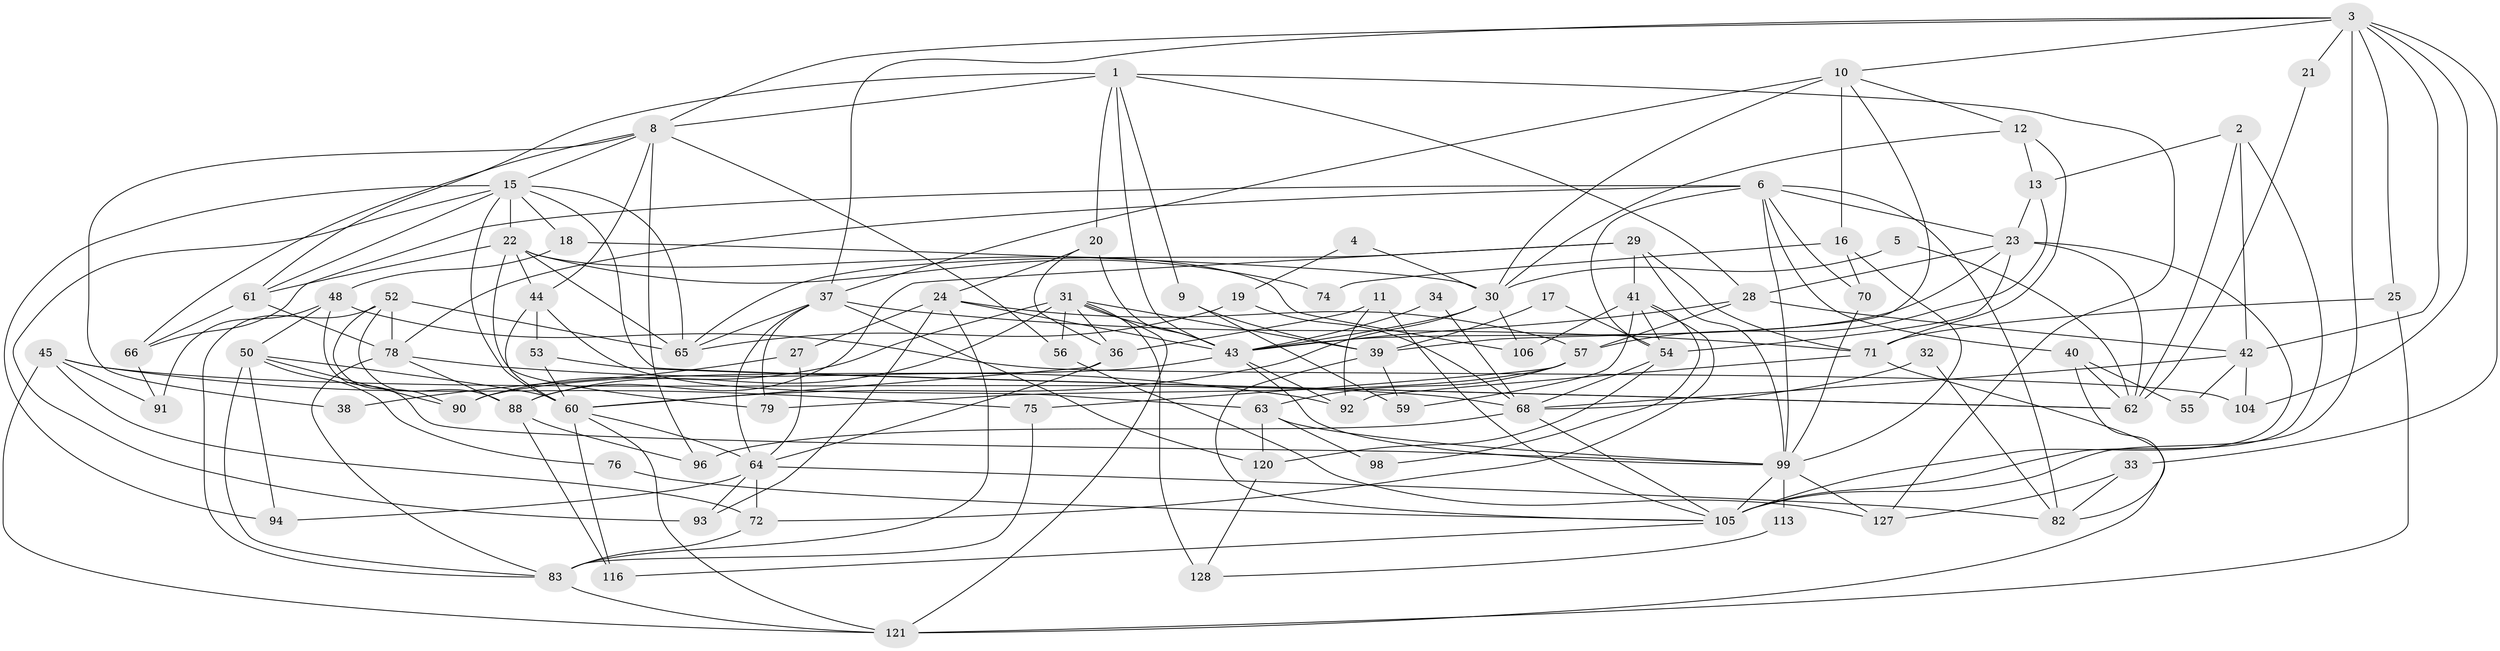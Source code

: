 // Generated by graph-tools (version 1.1) at 2025/24/03/03/25 07:24:02]
// undirected, 86 vertices, 205 edges
graph export_dot {
graph [start="1"]
  node [color=gray90,style=filled];
  1;
  2 [super="+7"];
  3 [super="+112"];
  4;
  5;
  6 [super="+89"];
  8 [super="+14"];
  9 [super="+87"];
  10 [super="+124"];
  11;
  12;
  13;
  15 [super="+80"];
  16 [super="+126"];
  17;
  18 [super="+101"];
  19;
  20;
  21;
  22 [super="+26"];
  23 [super="+115"];
  24 [super="+35"];
  25;
  27 [super="+122"];
  28;
  29 [super="+84"];
  30 [super="+51"];
  31 [super="+102"];
  32;
  33;
  34;
  36 [super="+100"];
  37;
  38;
  39 [super="+111"];
  40;
  41 [super="+49"];
  42 [super="+47"];
  43 [super="+46"];
  44;
  45 [super="+81"];
  48 [super="+58"];
  50 [super="+69"];
  52 [super="+117"];
  53;
  54 [super="+73"];
  55;
  56;
  57 [super="+86"];
  59;
  60 [super="+123"];
  61 [super="+77"];
  62 [super="+95"];
  63;
  64 [super="+67"];
  65 [super="+107"];
  66;
  68 [super="+110"];
  70;
  71 [super="+85"];
  72;
  74;
  75 [super="+108"];
  76;
  78 [super="+97"];
  79;
  82 [super="+103"];
  83 [super="+118"];
  88 [super="+125"];
  90;
  91;
  92 [super="+109"];
  93;
  94;
  96;
  98;
  99 [super="+119"];
  104;
  105 [super="+114"];
  106;
  113;
  116;
  120;
  121;
  127;
  128;
  1 -- 28;
  1 -- 20;
  1 -- 9;
  1 -- 61;
  1 -- 127;
  1 -- 8;
  1 -- 43;
  2 -- 13;
  2 -- 105;
  2 -- 42;
  2 -- 62;
  3 -- 21;
  3 -- 33;
  3 -- 42;
  3 -- 105;
  3 -- 37;
  3 -- 104;
  3 -- 25;
  3 -- 8;
  3 -- 10;
  4 -- 19;
  4 -- 30;
  5 -- 62;
  5 -- 30;
  6 -- 40;
  6 -- 66;
  6 -- 70;
  6 -- 23;
  6 -- 99;
  6 -- 78;
  6 -- 54;
  6 -- 82;
  8 -- 38;
  8 -- 44;
  8 -- 96;
  8 -- 66;
  8 -- 56;
  8 -- 15;
  9 -- 39;
  9 -- 59;
  10 -- 37 [weight=2];
  10 -- 30;
  10 -- 16;
  10 -- 39;
  10 -- 12;
  11 -- 105;
  11 -- 36;
  11 -- 92;
  12 -- 13;
  12 -- 71;
  12 -- 30;
  13 -- 23;
  13 -- 57;
  15 -- 93;
  15 -- 18;
  15 -- 62;
  15 -- 94;
  15 -- 22 [weight=2];
  15 -- 65;
  15 -- 61;
  15 -- 60;
  16 -- 99;
  16 -- 74;
  16 -- 70;
  17 -- 54;
  17 -- 39;
  18 -- 48;
  18 -- 30;
  19 -- 68;
  19 -- 65;
  20 -- 43;
  20 -- 24;
  20 -- 36;
  21 -- 62;
  22 -- 61;
  22 -- 74;
  22 -- 79;
  22 -- 65;
  22 -- 106;
  22 -- 44;
  23 -- 105;
  23 -- 43;
  23 -- 28;
  23 -- 62;
  23 -- 54 [weight=2];
  24 -- 83 [weight=2];
  24 -- 93;
  24 -- 57;
  24 -- 43;
  24 -- 27;
  25 -- 121;
  25 -- 71;
  27 -- 64;
  27 -- 38 [weight=2];
  28 -- 42;
  28 -- 43;
  28 -- 57;
  29 -- 65;
  29 -- 99;
  29 -- 71;
  29 -- 41;
  29 -- 88;
  30 -- 43;
  30 -- 60;
  30 -- 106;
  31 -- 88;
  31 -- 56;
  31 -- 90;
  31 -- 128 [weight=2];
  31 -- 43;
  31 -- 36;
  31 -- 121;
  31 -- 39;
  32 -- 82;
  32 -- 68;
  33 -- 127;
  33 -- 82;
  34 -- 43;
  34 -- 68;
  36 -- 64;
  36 -- 60;
  37 -- 79;
  37 -- 120;
  37 -- 71;
  37 -- 64;
  37 -- 65;
  39 -- 59;
  39 -- 105;
  40 -- 55;
  40 -- 82;
  40 -- 62;
  41 -- 72;
  41 -- 59;
  41 -- 98;
  41 -- 106;
  41 -- 54;
  42 -- 55;
  42 -- 104;
  42 -- 68;
  43 -- 90;
  43 -- 99;
  43 -- 92;
  44 -- 53;
  44 -- 63;
  44 -- 60;
  45 -- 72;
  45 -- 68;
  45 -- 121;
  45 -- 91;
  45 -- 75;
  48 -- 91;
  48 -- 50;
  48 -- 99;
  48 -- 104;
  50 -- 83;
  50 -- 76;
  50 -- 90;
  50 -- 94;
  50 -- 60;
  52 -- 65;
  52 -- 88;
  52 -- 90;
  52 -- 83;
  52 -- 78;
  53 -- 62;
  53 -- 60;
  54 -- 120;
  54 -- 68;
  56 -- 127;
  57 -- 79;
  57 -- 63;
  57 -- 75;
  60 -- 64;
  60 -- 121;
  60 -- 116;
  61 -- 66;
  61 -- 78;
  63 -- 98;
  63 -- 120;
  63 -- 99;
  64 -- 94;
  64 -- 72;
  64 -- 82;
  64 -- 93;
  66 -- 91;
  68 -- 96;
  68 -- 105;
  70 -- 99;
  71 -- 121;
  71 -- 92;
  72 -- 83;
  75 -- 83;
  76 -- 105;
  78 -- 83;
  78 -- 92;
  78 -- 88;
  83 -- 121;
  88 -- 96;
  88 -- 116;
  99 -- 113;
  99 -- 127;
  99 -- 105;
  105 -- 116;
  113 -- 128;
  120 -- 128;
}
